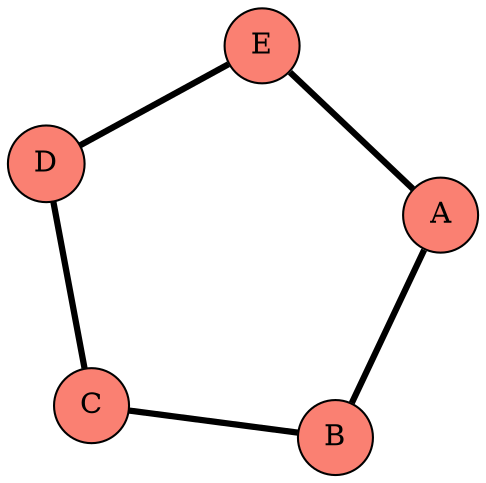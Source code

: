 graph g {
scale=1.5
layout=neato
node[shape=circle,style=filled,fillcolor=salmon]
edge[penwidth=3]
A -- B -- C -- D -- E -- A
}
